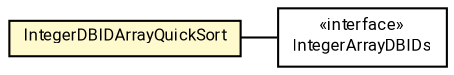 #!/usr/local/bin/dot
#
# Class diagram 
# Generated by UMLGraph version R5_7_2-60-g0e99a6 (http://www.spinellis.gr/umlgraph/)
#

digraph G {
	graph [fontnames="svg"]
	edge [fontname="Roboto",fontsize=7,labelfontname="Roboto",labelfontsize=7,color="black"];
	node [fontname="Roboto",fontcolor="black",fontsize=8,shape=plaintext,margin=0,width=0,height=0];
	nodesep=0.15;
	ranksep=0.25;
	rankdir=LR;
	// de.lmu.ifi.dbs.elki.database.ids.integer.IntegerDBIDArrayQuickSort
	c5349772 [label=<<table title="de.lmu.ifi.dbs.elki.database.ids.integer.IntegerDBIDArrayQuickSort" border="0" cellborder="1" cellspacing="0" cellpadding="2" bgcolor="lemonChiffon" href="IntegerDBIDArrayQuickSort.html" target="_parent">
		<tr><td><table border="0" cellspacing="0" cellpadding="1">
		<tr><td align="center" balign="center"> <font face="Roboto">IntegerDBIDArrayQuickSort</font> </td></tr>
		</table></td></tr>
		</table>>, URL="IntegerDBIDArrayQuickSort.html"];
	// de.lmu.ifi.dbs.elki.database.ids.integer.IntegerArrayDBIDs
	c5349775 [label=<<table title="de.lmu.ifi.dbs.elki.database.ids.integer.IntegerArrayDBIDs" border="0" cellborder="1" cellspacing="0" cellpadding="2" href="IntegerArrayDBIDs.html" target="_parent">
		<tr><td><table border="0" cellspacing="0" cellpadding="1">
		<tr><td align="center" balign="center"> &#171;interface&#187; </td></tr>
		<tr><td align="center" balign="center"> <font face="Roboto">IntegerArrayDBIDs</font> </td></tr>
		</table></td></tr>
		</table>>, URL="IntegerArrayDBIDs.html"];
	// de.lmu.ifi.dbs.elki.database.ids.integer.IntegerDBIDArrayQuickSort assoc de.lmu.ifi.dbs.elki.database.ids.integer.IntegerArrayDBIDs
	c5349772 -> c5349775 [arrowhead=none,weight=2];
}

